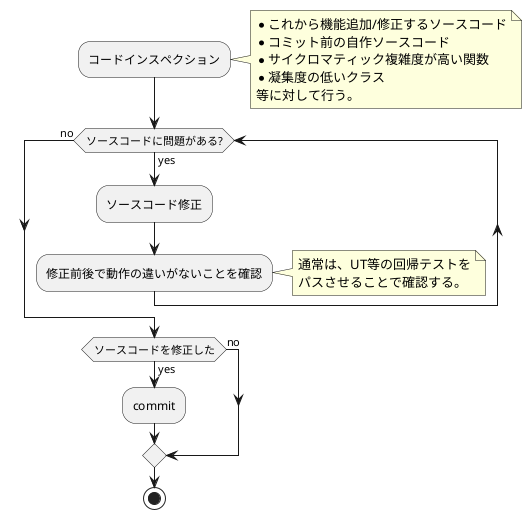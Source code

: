 @startuml

:コードインスペクション;
    note right
        * これから機能追加/修正するソースコード
        * コミット前の自作ソースコード
        * サイクロマティック複雑度が高い関数
        * 凝集度の低いクラス
        等に対して行う。
    end note

while(ソースコードに問題がある?) is (yes)

    :ソースコード修正;

    :修正前後で動作の違いがないことを確認;
        note right
            通常は、UT等の回帰テストを
            パスさせることで確認する。
        end note

endwhile(no)

if(ソースコードを修正した) then (yes)
:commit;
else (no)

endif

stop

@enduml

